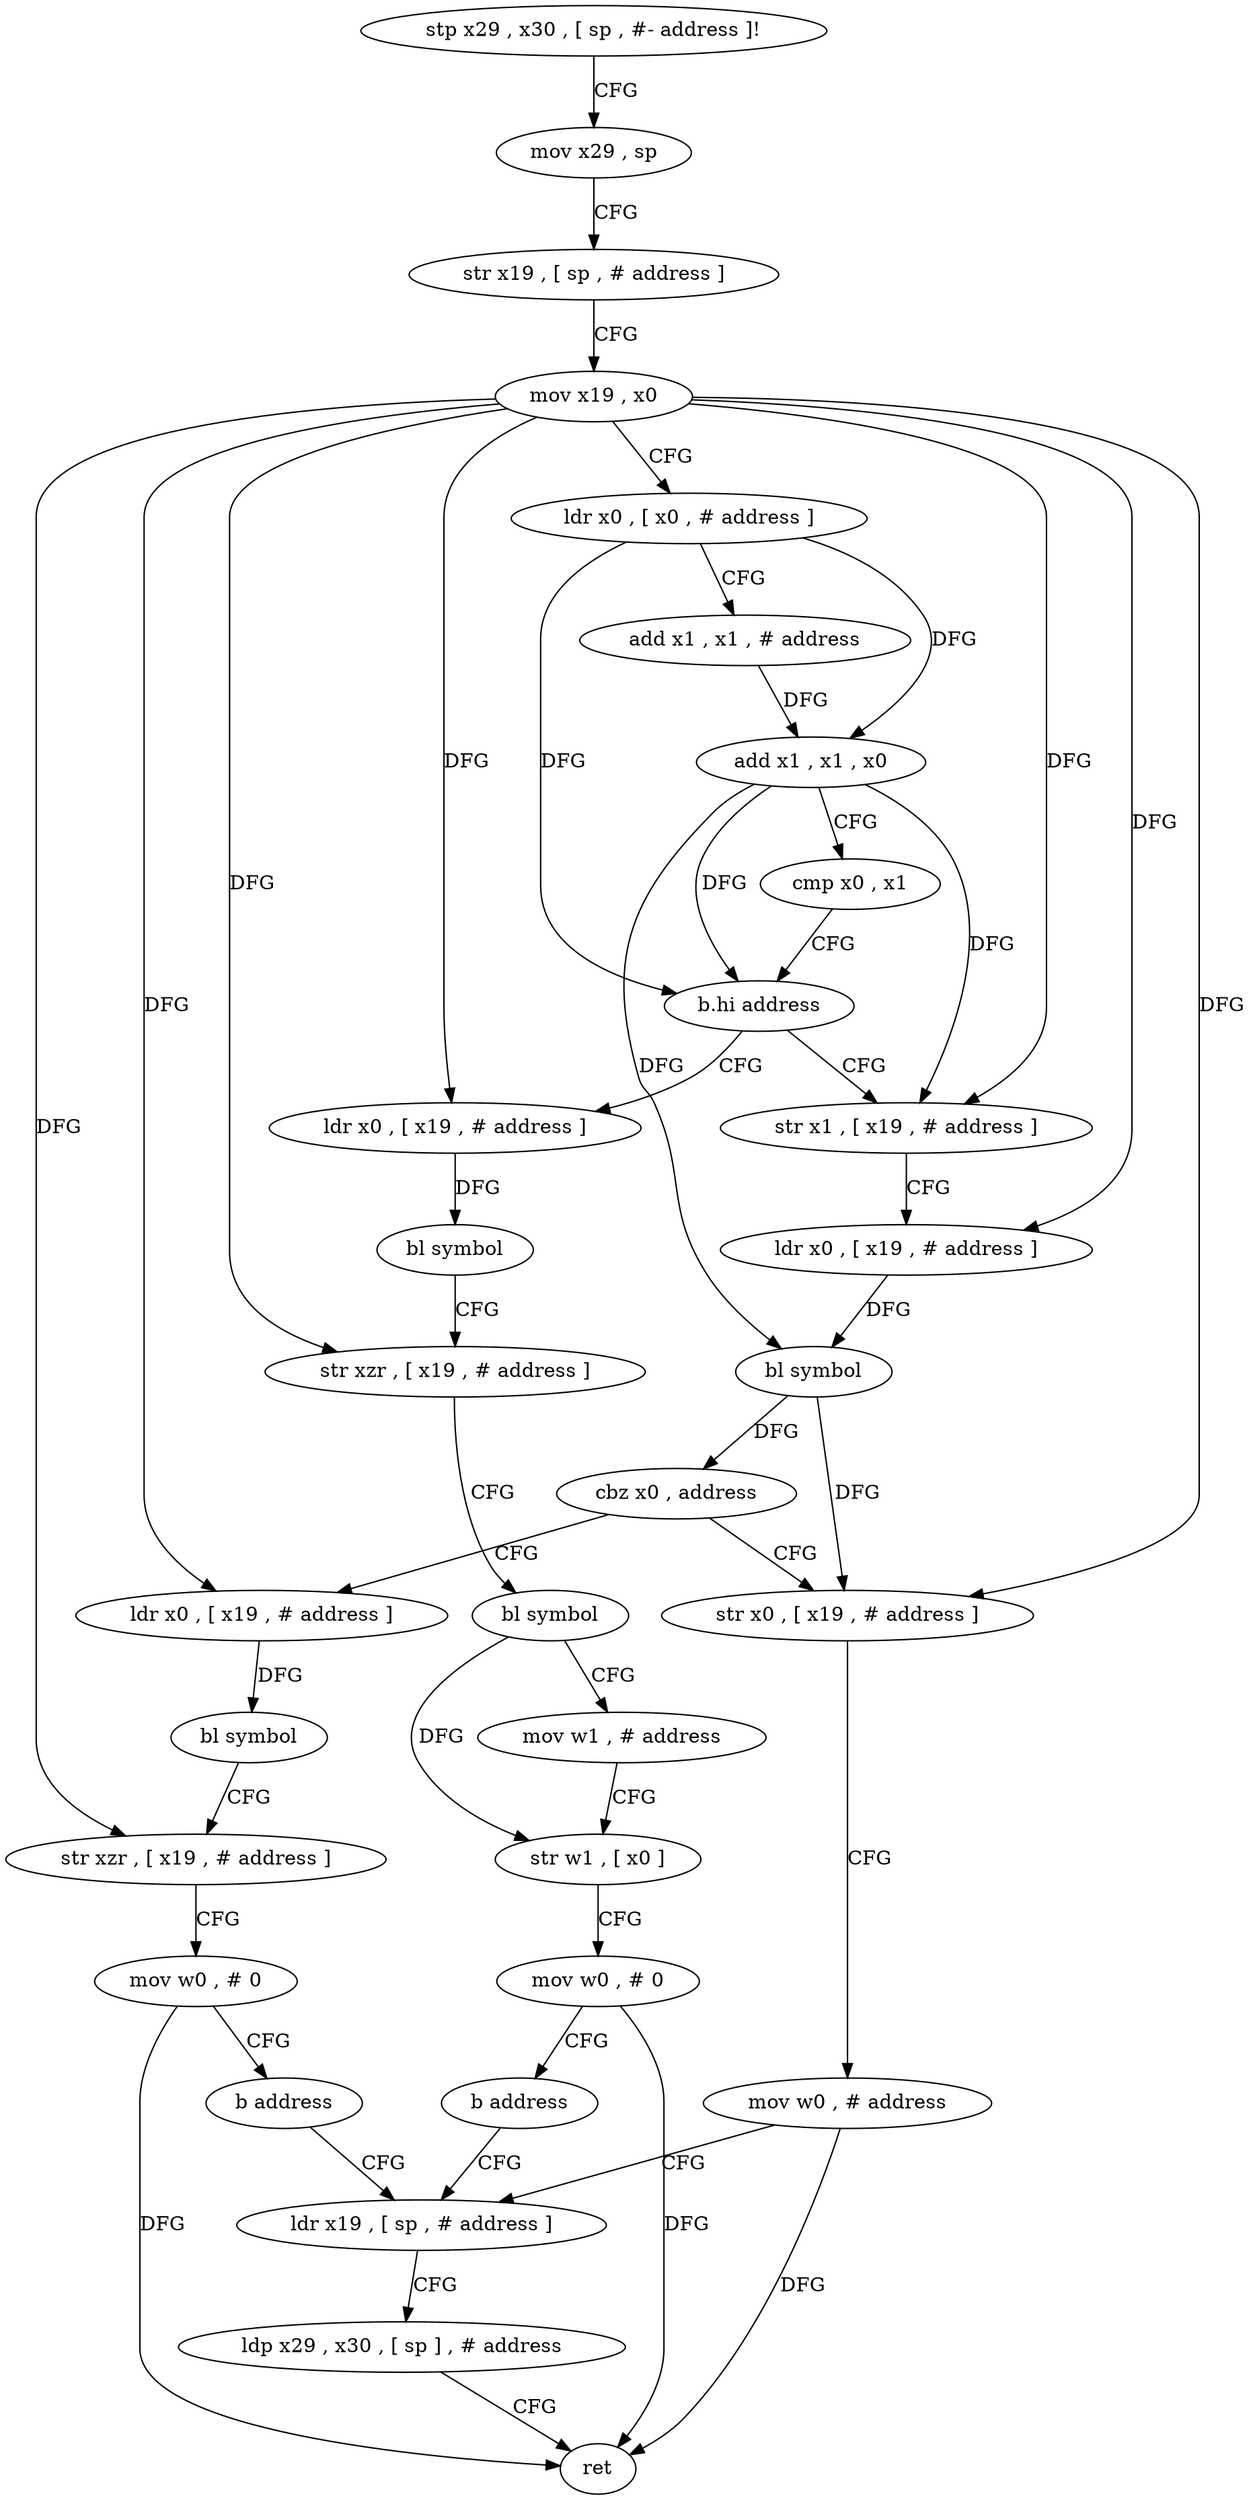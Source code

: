digraph "func" {
"4272532" [label = "stp x29 , x30 , [ sp , #- address ]!" ]
"4272536" [label = "mov x29 , sp" ]
"4272540" [label = "str x19 , [ sp , # address ]" ]
"4272544" [label = "mov x19 , x0" ]
"4272548" [label = "ldr x0 , [ x0 , # address ]" ]
"4272552" [label = "add x1 , x1 , # address" ]
"4272556" [label = "add x1 , x1 , x0" ]
"4272560" [label = "cmp x0 , x1" ]
"4272564" [label = "b.hi address" ]
"4272604" [label = "ldr x0 , [ x19 , # address ]" ]
"4272568" [label = "str x1 , [ x19 , # address ]" ]
"4272608" [label = "bl symbol" ]
"4272612" [label = "str xzr , [ x19 , # address ]" ]
"4272616" [label = "bl symbol" ]
"4272620" [label = "mov w1 , # address" ]
"4272624" [label = "str w1 , [ x0 ]" ]
"4272628" [label = "mov w0 , # 0" ]
"4272632" [label = "b address" ]
"4272592" [label = "ldr x19 , [ sp , # address ]" ]
"4272572" [label = "ldr x0 , [ x19 , # address ]" ]
"4272576" [label = "bl symbol" ]
"4272580" [label = "cbz x0 , address" ]
"4272636" [label = "ldr x0 , [ x19 , # address ]" ]
"4272584" [label = "str x0 , [ x19 , # address ]" ]
"4272596" [label = "ldp x29 , x30 , [ sp ] , # address" ]
"4272600" [label = "ret" ]
"4272640" [label = "bl symbol" ]
"4272644" [label = "str xzr , [ x19 , # address ]" ]
"4272648" [label = "mov w0 , # 0" ]
"4272652" [label = "b address" ]
"4272588" [label = "mov w0 , # address" ]
"4272532" -> "4272536" [ label = "CFG" ]
"4272536" -> "4272540" [ label = "CFG" ]
"4272540" -> "4272544" [ label = "CFG" ]
"4272544" -> "4272548" [ label = "CFG" ]
"4272544" -> "4272604" [ label = "DFG" ]
"4272544" -> "4272612" [ label = "DFG" ]
"4272544" -> "4272568" [ label = "DFG" ]
"4272544" -> "4272572" [ label = "DFG" ]
"4272544" -> "4272636" [ label = "DFG" ]
"4272544" -> "4272644" [ label = "DFG" ]
"4272544" -> "4272584" [ label = "DFG" ]
"4272548" -> "4272552" [ label = "CFG" ]
"4272548" -> "4272556" [ label = "DFG" ]
"4272548" -> "4272564" [ label = "DFG" ]
"4272552" -> "4272556" [ label = "DFG" ]
"4272556" -> "4272560" [ label = "CFG" ]
"4272556" -> "4272564" [ label = "DFG" ]
"4272556" -> "4272568" [ label = "DFG" ]
"4272556" -> "4272576" [ label = "DFG" ]
"4272560" -> "4272564" [ label = "CFG" ]
"4272564" -> "4272604" [ label = "CFG" ]
"4272564" -> "4272568" [ label = "CFG" ]
"4272604" -> "4272608" [ label = "DFG" ]
"4272568" -> "4272572" [ label = "CFG" ]
"4272608" -> "4272612" [ label = "CFG" ]
"4272612" -> "4272616" [ label = "CFG" ]
"4272616" -> "4272620" [ label = "CFG" ]
"4272616" -> "4272624" [ label = "DFG" ]
"4272620" -> "4272624" [ label = "CFG" ]
"4272624" -> "4272628" [ label = "CFG" ]
"4272628" -> "4272632" [ label = "CFG" ]
"4272628" -> "4272600" [ label = "DFG" ]
"4272632" -> "4272592" [ label = "CFG" ]
"4272592" -> "4272596" [ label = "CFG" ]
"4272572" -> "4272576" [ label = "DFG" ]
"4272576" -> "4272580" [ label = "DFG" ]
"4272576" -> "4272584" [ label = "DFG" ]
"4272580" -> "4272636" [ label = "CFG" ]
"4272580" -> "4272584" [ label = "CFG" ]
"4272636" -> "4272640" [ label = "DFG" ]
"4272584" -> "4272588" [ label = "CFG" ]
"4272596" -> "4272600" [ label = "CFG" ]
"4272640" -> "4272644" [ label = "CFG" ]
"4272644" -> "4272648" [ label = "CFG" ]
"4272648" -> "4272652" [ label = "CFG" ]
"4272648" -> "4272600" [ label = "DFG" ]
"4272652" -> "4272592" [ label = "CFG" ]
"4272588" -> "4272592" [ label = "CFG" ]
"4272588" -> "4272600" [ label = "DFG" ]
}

